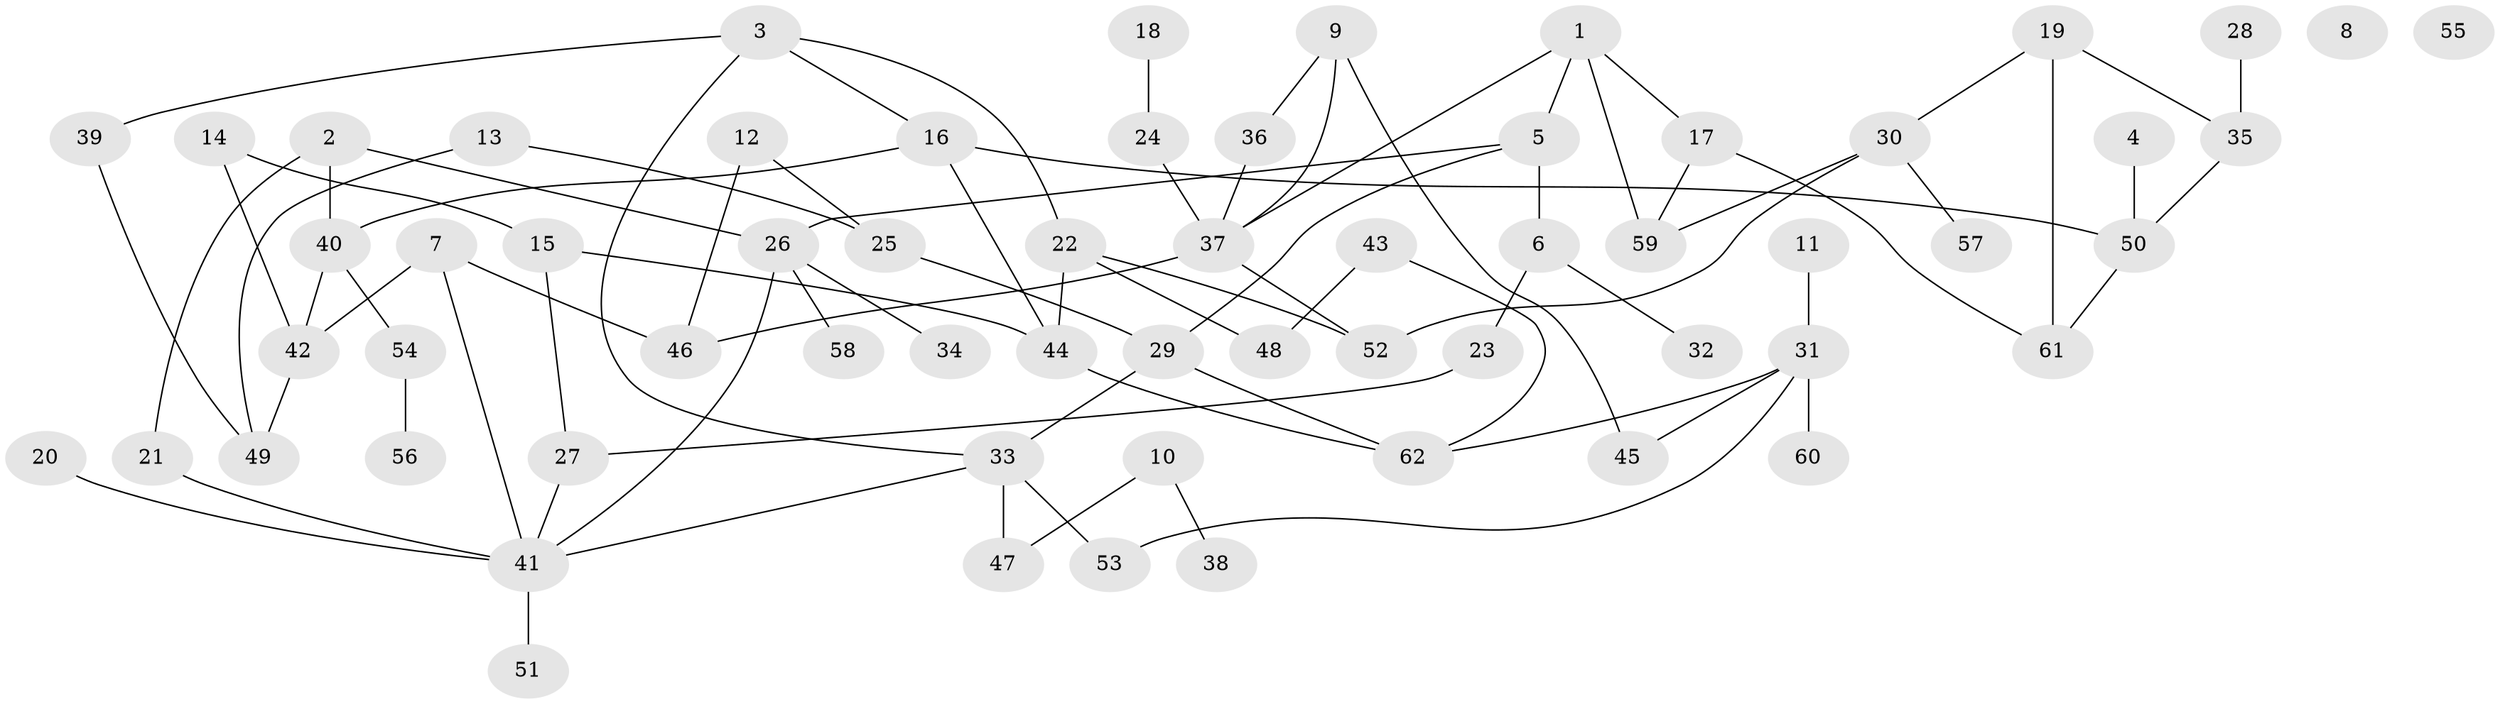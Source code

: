 // coarse degree distribution, {4: 0.18604651162790697, 6: 0.11627906976744186, 3: 0.20930232558139536, 0: 0.046511627906976744, 1: 0.20930232558139536, 2: 0.18604651162790697, 5: 0.046511627906976744}
// Generated by graph-tools (version 1.1) at 2025/23/03/03/25 07:23:24]
// undirected, 62 vertices, 82 edges
graph export_dot {
graph [start="1"]
  node [color=gray90,style=filled];
  1;
  2;
  3;
  4;
  5;
  6;
  7;
  8;
  9;
  10;
  11;
  12;
  13;
  14;
  15;
  16;
  17;
  18;
  19;
  20;
  21;
  22;
  23;
  24;
  25;
  26;
  27;
  28;
  29;
  30;
  31;
  32;
  33;
  34;
  35;
  36;
  37;
  38;
  39;
  40;
  41;
  42;
  43;
  44;
  45;
  46;
  47;
  48;
  49;
  50;
  51;
  52;
  53;
  54;
  55;
  56;
  57;
  58;
  59;
  60;
  61;
  62;
  1 -- 5;
  1 -- 17;
  1 -- 37;
  1 -- 59;
  2 -- 21;
  2 -- 26;
  2 -- 40;
  3 -- 16;
  3 -- 22;
  3 -- 33;
  3 -- 39;
  4 -- 50;
  5 -- 6;
  5 -- 26;
  5 -- 29;
  6 -- 23;
  6 -- 32;
  7 -- 41;
  7 -- 42;
  7 -- 46;
  9 -- 36;
  9 -- 37;
  9 -- 45;
  10 -- 38;
  10 -- 47;
  11 -- 31;
  12 -- 25;
  12 -- 46;
  13 -- 25;
  13 -- 49;
  14 -- 15;
  14 -- 42;
  15 -- 27;
  15 -- 44;
  16 -- 40;
  16 -- 44;
  16 -- 50;
  17 -- 59;
  17 -- 61;
  18 -- 24;
  19 -- 30;
  19 -- 35;
  19 -- 61;
  20 -- 41;
  21 -- 41;
  22 -- 44;
  22 -- 48;
  22 -- 52;
  23 -- 27;
  24 -- 37;
  25 -- 29;
  26 -- 34;
  26 -- 41;
  26 -- 58;
  27 -- 41;
  28 -- 35;
  29 -- 33;
  29 -- 62;
  30 -- 52;
  30 -- 57;
  30 -- 59;
  31 -- 45;
  31 -- 53;
  31 -- 60;
  31 -- 62;
  33 -- 41;
  33 -- 47;
  33 -- 53;
  35 -- 50;
  36 -- 37;
  37 -- 46;
  37 -- 52;
  39 -- 49;
  40 -- 42;
  40 -- 54;
  41 -- 51;
  42 -- 49;
  43 -- 48;
  43 -- 62;
  44 -- 62;
  50 -- 61;
  54 -- 56;
}
